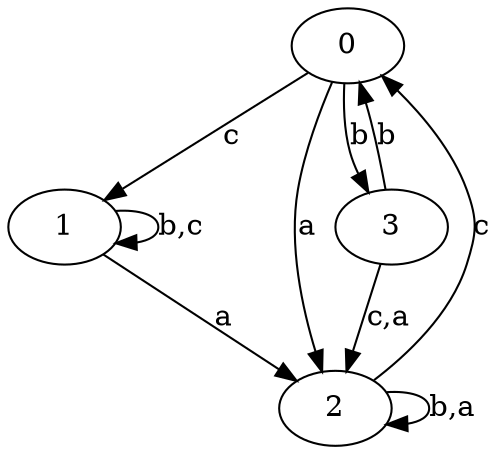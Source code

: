 digraph {
 ranksep=0.5;
 d2tdocpreamble = "\usetikzlibrary{automata}";
 d2tfigpreamble = "\tikzstyle{every state}= [ draw=blue!50,very thick,fill=blue!20]  \tikzstyle{auto}= [fill=white]";
 node [style="state"];
 edge [lblstyle="auto",topath="bend right", len=4  ]
  "0" [label="0",];
  "1" [label="1",style = "state, initial"];
  "2" [label="2",];
  "3" [label="3",style = "state, accepting"];
  "0" -> "1" [label="c"];
  "0" -> "2" [label="a"];
  "0" -> "3" [label="b"];
  "1" -> "1" [label="b,c",topath="loop above"];
  "1" -> "2" [label="a"];
  "2" -> "0" [label="c"];
  "2" -> "2" [label="b,a",topath="loop above"];
  "3" -> "0" [label="b"];
  "3" -> "2" [label="c,a"];
}